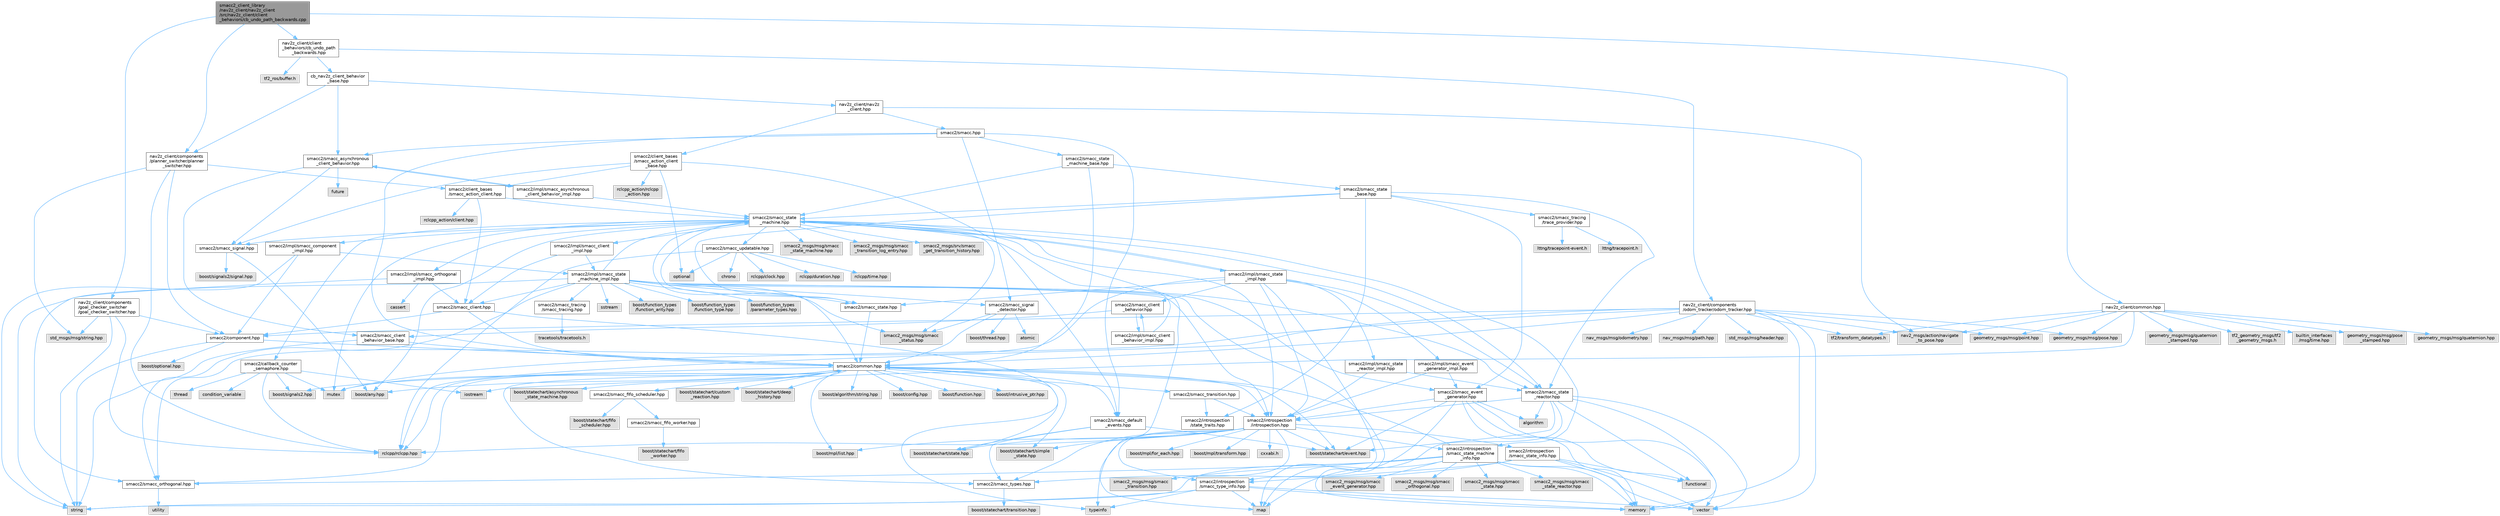 digraph "smacc2_client_library/nav2z_client/nav2z_client/src/nav2z_client/client_behaviors/cb_undo_path_backwards.cpp"
{
 // LATEX_PDF_SIZE
  bgcolor="transparent";
  edge [fontname=Helvetica,fontsize=10,labelfontname=Helvetica,labelfontsize=10];
  node [fontname=Helvetica,fontsize=10,shape=box,height=0.2,width=0.4];
  Node1 [label="smacc2_client_library\l/nav2z_client/nav2z_client\l/src/nav2z_client/client\l_behaviors/cb_undo_path_backwards.cpp",height=0.2,width=0.4,color="gray40", fillcolor="grey60", style="filled", fontcolor="black",tooltip=" "];
  Node1 -> Node2 [color="steelblue1",style="solid"];
  Node2 [label="nav2z_client/client\l_behaviors/cb_undo_path\l_backwards.hpp",height=0.2,width=0.4,color="grey40", fillcolor="white", style="filled",URL="$cb__undo__path__backwards_8hpp.html",tooltip=" "];
  Node2 -> Node3 [color="steelblue1",style="solid"];
  Node3 [label="tf2_ros/buffer.h",height=0.2,width=0.4,color="grey60", fillcolor="#E0E0E0", style="filled",tooltip=" "];
  Node2 -> Node4 [color="steelblue1",style="solid"];
  Node4 [label="nav2z_client/components\l/odom_tracker/odom_tracker.hpp",height=0.2,width=0.4,color="grey40", fillcolor="white", style="filled",URL="$odom__tracker_8hpp.html",tooltip=" "];
  Node4 -> Node5 [color="steelblue1",style="solid"];
  Node5 [label="tf2/transform_datatypes.h",height=0.2,width=0.4,color="grey60", fillcolor="#E0E0E0", style="filled",tooltip=" "];
  Node4 -> Node6 [color="steelblue1",style="solid"];
  Node6 [label="smacc2/common.hpp",height=0.2,width=0.4,color="grey40", fillcolor="white", style="filled",URL="$include_2smacc2_2common_8hpp.html",tooltip=" "];
  Node6 -> Node7 [color="steelblue1",style="solid"];
  Node7 [label="boost/statechart/asynchronous\l_state_machine.hpp",height=0.2,width=0.4,color="grey60", fillcolor="#E0E0E0", style="filled",tooltip=" "];
  Node6 -> Node8 [color="steelblue1",style="solid"];
  Node8 [label="boost/statechart/custom\l_reaction.hpp",height=0.2,width=0.4,color="grey60", fillcolor="#E0E0E0", style="filled",tooltip=" "];
  Node6 -> Node9 [color="steelblue1",style="solid"];
  Node9 [label="boost/statechart/deep\l_history.hpp",height=0.2,width=0.4,color="grey60", fillcolor="#E0E0E0", style="filled",tooltip=" "];
  Node6 -> Node10 [color="steelblue1",style="solid"];
  Node10 [label="boost/statechart/event.hpp",height=0.2,width=0.4,color="grey60", fillcolor="#E0E0E0", style="filled",tooltip=" "];
  Node6 -> Node11 [color="steelblue1",style="solid"];
  Node11 [label="boost/statechart/simple\l_state.hpp",height=0.2,width=0.4,color="grey60", fillcolor="#E0E0E0", style="filled",tooltip=" "];
  Node6 -> Node12 [color="steelblue1",style="solid"];
  Node12 [label="boost/statechart/state.hpp",height=0.2,width=0.4,color="grey60", fillcolor="#E0E0E0", style="filled",tooltip=" "];
  Node6 -> Node13 [color="steelblue1",style="solid"];
  Node13 [label="boost/algorithm/string.hpp",height=0.2,width=0.4,color="grey60", fillcolor="#E0E0E0", style="filled",tooltip=" "];
  Node6 -> Node14 [color="steelblue1",style="solid"];
  Node14 [label="boost/any.hpp",height=0.2,width=0.4,color="grey60", fillcolor="#E0E0E0", style="filled",tooltip=" "];
  Node6 -> Node15 [color="steelblue1",style="solid"];
  Node15 [label="boost/config.hpp",height=0.2,width=0.4,color="grey60", fillcolor="#E0E0E0", style="filled",tooltip=" "];
  Node6 -> Node16 [color="steelblue1",style="solid"];
  Node16 [label="boost/function.hpp",height=0.2,width=0.4,color="grey60", fillcolor="#E0E0E0", style="filled",tooltip=" "];
  Node6 -> Node17 [color="steelblue1",style="solid"];
  Node17 [label="boost/intrusive_ptr.hpp",height=0.2,width=0.4,color="grey60", fillcolor="#E0E0E0", style="filled",tooltip=" "];
  Node6 -> Node18 [color="steelblue1",style="solid"];
  Node18 [label="boost/mpl/list.hpp",height=0.2,width=0.4,color="grey60", fillcolor="#E0E0E0", style="filled",tooltip=" "];
  Node6 -> Node19 [color="steelblue1",style="solid"];
  Node19 [label="boost/signals2.hpp",height=0.2,width=0.4,color="grey60", fillcolor="#E0E0E0", style="filled",tooltip=" "];
  Node6 -> Node20 [color="steelblue1",style="solid"];
  Node20 [label="mutex",height=0.2,width=0.4,color="grey60", fillcolor="#E0E0E0", style="filled",tooltip=" "];
  Node6 -> Node21 [color="steelblue1",style="solid"];
  Node21 [label="rclcpp/rclcpp.hpp",height=0.2,width=0.4,color="grey60", fillcolor="#E0E0E0", style="filled",tooltip=" "];
  Node6 -> Node22 [color="steelblue1",style="solid"];
  Node22 [label="smacc2/introspection\l/introspection.hpp",height=0.2,width=0.4,color="grey40", fillcolor="white", style="filled",URL="$introspection_8hpp.html",tooltip=" "];
  Node22 -> Node10 [color="steelblue1",style="solid"];
  Node22 -> Node11 [color="steelblue1",style="solid"];
  Node22 -> Node12 [color="steelblue1",style="solid"];
  Node22 -> Node23 [color="steelblue1",style="solid"];
  Node23 [label="boost/mpl/for_each.hpp",height=0.2,width=0.4,color="grey60", fillcolor="#E0E0E0", style="filled",tooltip=" "];
  Node22 -> Node18 [color="steelblue1",style="solid"];
  Node22 -> Node24 [color="steelblue1",style="solid"];
  Node24 [label="boost/mpl/transform.hpp",height=0.2,width=0.4,color="grey60", fillcolor="#E0E0E0", style="filled",tooltip=" "];
  Node22 -> Node21 [color="steelblue1",style="solid"];
  Node22 -> Node25 [color="steelblue1",style="solid"];
  Node25 [label="typeinfo",height=0.2,width=0.4,color="grey60", fillcolor="#E0E0E0", style="filled",tooltip=" "];
  Node22 -> Node26 [color="steelblue1",style="solid"];
  Node26 [label="smacc2/introspection\l/smacc_state_info.hpp",height=0.2,width=0.4,color="grey40", fillcolor="white", style="filled",URL="$smacc__state__info_8hpp.html",tooltip=" "];
  Node26 -> Node27 [color="steelblue1",style="solid"];
  Node27 [label="functional",height=0.2,width=0.4,color="grey60", fillcolor="#E0E0E0", style="filled",tooltip=" "];
  Node26 -> Node28 [color="steelblue1",style="solid"];
  Node28 [label="memory",height=0.2,width=0.4,color="grey60", fillcolor="#E0E0E0", style="filled",tooltip=" "];
  Node26 -> Node29 [color="steelblue1",style="solid"];
  Node29 [label="smacc2/introspection\l/smacc_type_info.hpp",height=0.2,width=0.4,color="grey40", fillcolor="white", style="filled",URL="$smacc__type__info_8hpp.html",tooltip=" "];
  Node29 -> Node30 [color="steelblue1",style="solid"];
  Node30 [label="map",height=0.2,width=0.4,color="grey60", fillcolor="#E0E0E0", style="filled",tooltip=" "];
  Node29 -> Node28 [color="steelblue1",style="solid"];
  Node29 -> Node31 [color="steelblue1",style="solid"];
  Node31 [label="string",height=0.2,width=0.4,color="grey60", fillcolor="#E0E0E0", style="filled",tooltip=" "];
  Node29 -> Node25 [color="steelblue1",style="solid"];
  Node29 -> Node32 [color="steelblue1",style="solid"];
  Node32 [label="vector",height=0.2,width=0.4,color="grey60", fillcolor="#E0E0E0", style="filled",tooltip=" "];
  Node26 -> Node33 [color="steelblue1",style="solid"];
  Node33 [label="smacc2/smacc_types.hpp",height=0.2,width=0.4,color="grey40", fillcolor="white", style="filled",URL="$smacc__types_8hpp.html",tooltip=" "];
  Node33 -> Node34 [color="steelblue1",style="solid"];
  Node34 [label="boost/statechart/transition.hpp",height=0.2,width=0.4,color="grey60", fillcolor="#E0E0E0", style="filled",tooltip=" "];
  Node26 -> Node32 [color="steelblue1",style="solid"];
  Node22 -> Node29 [color="steelblue1",style="solid"];
  Node22 -> Node33 [color="steelblue1",style="solid"];
  Node22 -> Node35 [color="steelblue1",style="solid"];
  Node35 [label="cxxabi.h",height=0.2,width=0.4,color="grey60", fillcolor="#E0E0E0", style="filled",tooltip=" "];
  Node22 -> Node36 [color="steelblue1",style="solid"];
  Node36 [label="smacc2_msgs/msg/smacc\l_transition.hpp",height=0.2,width=0.4,color="grey60", fillcolor="#E0E0E0", style="filled",tooltip=" "];
  Node22 -> Node37 [color="steelblue1",style="solid"];
  Node37 [label="smacc2/introspection\l/smacc_state_machine\l_info.hpp",height=0.2,width=0.4,color="grey40", fillcolor="white", style="filled",URL="$smacc__state__machine__info_8hpp.html",tooltip=" "];
  Node37 -> Node30 [color="steelblue1",style="solid"];
  Node37 -> Node28 [color="steelblue1",style="solid"];
  Node37 -> Node31 [color="steelblue1",style="solid"];
  Node37 -> Node32 [color="steelblue1",style="solid"];
  Node37 -> Node6 [color="steelblue1",style="solid"];
  Node37 -> Node38 [color="steelblue1",style="solid"];
  Node38 [label="smacc2/smacc_orthogonal.hpp",height=0.2,width=0.4,color="grey40", fillcolor="white", style="filled",URL="$smacc__orthogonal_8hpp.html",tooltip=" "];
  Node38 -> Node6 [color="steelblue1",style="solid"];
  Node38 -> Node39 [color="steelblue1",style="solid"];
  Node39 [label="utility",height=0.2,width=0.4,color="grey60", fillcolor="#E0E0E0", style="filled",tooltip=" "];
  Node37 -> Node40 [color="steelblue1",style="solid"];
  Node40 [label="smacc2_msgs/msg/smacc\l_event_generator.hpp",height=0.2,width=0.4,color="grey60", fillcolor="#E0E0E0", style="filled",tooltip=" "];
  Node37 -> Node41 [color="steelblue1",style="solid"];
  Node41 [label="smacc2_msgs/msg/smacc\l_orthogonal.hpp",height=0.2,width=0.4,color="grey60", fillcolor="#E0E0E0", style="filled",tooltip=" "];
  Node37 -> Node42 [color="steelblue1",style="solid"];
  Node42 [label="smacc2_msgs/msg/smacc\l_state.hpp",height=0.2,width=0.4,color="grey60", fillcolor="#E0E0E0", style="filled",tooltip=" "];
  Node37 -> Node43 [color="steelblue1",style="solid"];
  Node43 [label="smacc2_msgs/msg/smacc\l_state_reactor.hpp",height=0.2,width=0.4,color="grey60", fillcolor="#E0E0E0", style="filled",tooltip=" "];
  Node37 -> Node36 [color="steelblue1",style="solid"];
  Node6 -> Node44 [color="steelblue1",style="solid"];
  Node44 [label="smacc2/smacc_fifo_scheduler.hpp",height=0.2,width=0.4,color="grey40", fillcolor="white", style="filled",URL="$smacc__fifo__scheduler_8hpp.html",tooltip=" "];
  Node44 -> Node45 [color="steelblue1",style="solid"];
  Node45 [label="boost/statechart/fifo\l_scheduler.hpp",height=0.2,width=0.4,color="grey60", fillcolor="#E0E0E0", style="filled",tooltip=" "];
  Node44 -> Node46 [color="steelblue1",style="solid"];
  Node46 [label="smacc2/smacc_fifo_worker.hpp",height=0.2,width=0.4,color="grey40", fillcolor="white", style="filled",URL="$smacc__fifo__worker_8hpp.html",tooltip=" "];
  Node46 -> Node47 [color="steelblue1",style="solid"];
  Node47 [label="boost/statechart/fifo\l_worker.hpp",height=0.2,width=0.4,color="grey60", fillcolor="#E0E0E0", style="filled",tooltip=" "];
  Node6 -> Node33 [color="steelblue1",style="solid"];
  Node6 -> Node48 [color="steelblue1",style="solid"];
  Node48 [label="smacc2/smacc_default\l_events.hpp",height=0.2,width=0.4,color="grey40", fillcolor="white", style="filled",URL="$smacc__default__events_8hpp.html",tooltip=" "];
  Node48 -> Node33 [color="steelblue1",style="solid"];
  Node48 -> Node10 [color="steelblue1",style="solid"];
  Node48 -> Node12 [color="steelblue1",style="solid"];
  Node6 -> Node49 [color="steelblue1",style="solid"];
  Node49 [label="smacc2/smacc_transition.hpp",height=0.2,width=0.4,color="grey40", fillcolor="white", style="filled",URL="$smacc__transition_8hpp.html",tooltip=" "];
  Node49 -> Node22 [color="steelblue1",style="solid"];
  Node49 -> Node50 [color="steelblue1",style="solid"];
  Node50 [label="smacc2/introspection\l/state_traits.hpp",height=0.2,width=0.4,color="grey40", fillcolor="white", style="filled",URL="$state__traits_8hpp.html",tooltip=" "];
  Node4 -> Node51 [color="steelblue1",style="solid"];
  Node51 [label="smacc2/component.hpp",height=0.2,width=0.4,color="grey40", fillcolor="white", style="filled",URL="$component_8hpp.html",tooltip=" "];
  Node51 -> Node31 [color="steelblue1",style="solid"];
  Node51 -> Node52 [color="steelblue1",style="solid"];
  Node52 [label="boost/optional.hpp",height=0.2,width=0.4,color="grey60", fillcolor="#E0E0E0", style="filled",tooltip=" "];
  Node51 -> Node6 [color="steelblue1",style="solid"];
  Node4 -> Node21 [color="steelblue1",style="solid"];
  Node4 -> Node28 [color="steelblue1",style="solid"];
  Node4 -> Node20 [color="steelblue1",style="solid"];
  Node4 -> Node32 [color="steelblue1",style="solid"];
  Node4 -> Node53 [color="steelblue1",style="solid"];
  Node53 [label="geometry_msgs/msg/point.hpp",height=0.2,width=0.4,color="grey60", fillcolor="#E0E0E0", style="filled",tooltip=" "];
  Node4 -> Node54 [color="steelblue1",style="solid"];
  Node54 [label="geometry_msgs/msg/pose.hpp",height=0.2,width=0.4,color="grey60", fillcolor="#E0E0E0", style="filled",tooltip=" "];
  Node4 -> Node55 [color="steelblue1",style="solid"];
  Node55 [label="nav2_msgs/action/navigate\l_to_pose.hpp",height=0.2,width=0.4,color="grey60", fillcolor="#E0E0E0", style="filled",tooltip=" "];
  Node4 -> Node56 [color="steelblue1",style="solid"];
  Node56 [label="nav_msgs/msg/odometry.hpp",height=0.2,width=0.4,color="grey60", fillcolor="#E0E0E0", style="filled",tooltip=" "];
  Node4 -> Node57 [color="steelblue1",style="solid"];
  Node57 [label="nav_msgs/msg/path.hpp",height=0.2,width=0.4,color="grey60", fillcolor="#E0E0E0", style="filled",tooltip=" "];
  Node4 -> Node58 [color="steelblue1",style="solid"];
  Node58 [label="std_msgs/msg/header.hpp",height=0.2,width=0.4,color="grey60", fillcolor="#E0E0E0", style="filled",tooltip=" "];
  Node2 -> Node59 [color="steelblue1",style="solid"];
  Node59 [label="cb_nav2z_client_behavior\l_base.hpp",height=0.2,width=0.4,color="grey40", fillcolor="white", style="filled",URL="$cb__nav2z__client__behavior__base_8hpp.html",tooltip=" "];
  Node59 -> Node60 [color="steelblue1",style="solid"];
  Node60 [label="nav2z_client/components\l/planner_switcher/planner\l_switcher.hpp",height=0.2,width=0.4,color="grey40", fillcolor="white", style="filled",URL="$planner__switcher_8hpp.html",tooltip=" "];
  Node60 -> Node21 [color="steelblue1",style="solid"];
  Node60 -> Node61 [color="steelblue1",style="solid"];
  Node61 [label="smacc2/client_bases\l/smacc_action_client.hpp",height=0.2,width=0.4,color="grey40", fillcolor="white", style="filled",URL="$smacc__action__client_8hpp.html",tooltip=" "];
  Node61 -> Node62 [color="steelblue1",style="solid"];
  Node62 [label="smacc2/smacc_client.hpp",height=0.2,width=0.4,color="grey40", fillcolor="white", style="filled",URL="$smacc__client_8hpp.html",tooltip=" "];
  Node62 -> Node6 [color="steelblue1",style="solid"];
  Node62 -> Node51 [color="steelblue1",style="solid"];
  Node62 -> Node25 [color="steelblue1",style="solid"];
  Node61 -> Node63 [color="steelblue1",style="solid"];
  Node63 [label="smacc2/smacc_state\l_machine.hpp",height=0.2,width=0.4,color="grey40", fillcolor="white", style="filled",URL="$smacc__state__machine_8hpp.html",tooltip=" "];
  Node63 -> Node14 [color="steelblue1",style="solid"];
  Node63 -> Node30 [color="steelblue1",style="solid"];
  Node63 -> Node20 [color="steelblue1",style="solid"];
  Node63 -> Node6 [color="steelblue1",style="solid"];
  Node63 -> Node22 [color="steelblue1",style="solid"];
  Node63 -> Node37 [color="steelblue1",style="solid"];
  Node63 -> Node64 [color="steelblue1",style="solid"];
  Node64 [label="smacc2/smacc_signal.hpp",height=0.2,width=0.4,color="grey40", fillcolor="white", style="filled",URL="$smacc__signal_8hpp.html",tooltip=" "];
  Node64 -> Node14 [color="steelblue1",style="solid"];
  Node64 -> Node65 [color="steelblue1",style="solid"];
  Node65 [label="boost/signals2/signal.hpp",height=0.2,width=0.4,color="grey60", fillcolor="#E0E0E0", style="filled",tooltip=" "];
  Node63 -> Node66 [color="steelblue1",style="solid"];
  Node66 [label="smacc2/smacc_updatable.hpp",height=0.2,width=0.4,color="grey40", fillcolor="white", style="filled",URL="$smacc__updatable_8hpp.html",tooltip=" "];
  Node66 -> Node67 [color="steelblue1",style="solid"];
  Node67 [label="chrono",height=0.2,width=0.4,color="grey60", fillcolor="#E0E0E0", style="filled",tooltip=" "];
  Node66 -> Node68 [color="steelblue1",style="solid"];
  Node68 [label="optional",height=0.2,width=0.4,color="grey60", fillcolor="#E0E0E0", style="filled",tooltip=" "];
  Node66 -> Node69 [color="steelblue1",style="solid"];
  Node69 [label="rclcpp/clock.hpp",height=0.2,width=0.4,color="grey60", fillcolor="#E0E0E0", style="filled",tooltip=" "];
  Node66 -> Node70 [color="steelblue1",style="solid"];
  Node70 [label="rclcpp/duration.hpp",height=0.2,width=0.4,color="grey60", fillcolor="#E0E0E0", style="filled",tooltip=" "];
  Node66 -> Node21 [color="steelblue1",style="solid"];
  Node66 -> Node71 [color="steelblue1",style="solid"];
  Node71 [label="rclcpp/time.hpp",height=0.2,width=0.4,color="grey60", fillcolor="#E0E0E0", style="filled",tooltip=" "];
  Node63 -> Node72 [color="steelblue1",style="solid"];
  Node72 [label="smacc2_msgs/msg/smacc\l_state_machine.hpp",height=0.2,width=0.4,color="grey60", fillcolor="#E0E0E0", style="filled",tooltip=" "];
  Node63 -> Node73 [color="steelblue1",style="solid"];
  Node73 [label="smacc2_msgs/msg/smacc\l_status.hpp",height=0.2,width=0.4,color="grey60", fillcolor="#E0E0E0", style="filled",tooltip=" "];
  Node63 -> Node74 [color="steelblue1",style="solid"];
  Node74 [label="smacc2_msgs/msg/smacc\l_transition_log_entry.hpp",height=0.2,width=0.4,color="grey60", fillcolor="#E0E0E0", style="filled",tooltip=" "];
  Node63 -> Node75 [color="steelblue1",style="solid"];
  Node75 [label="smacc2_msgs/srv/smacc\l_get_transition_history.hpp",height=0.2,width=0.4,color="grey60", fillcolor="#E0E0E0", style="filled",tooltip=" "];
  Node63 -> Node76 [color="steelblue1",style="solid"];
  Node76 [label="smacc2/callback_counter\l_semaphore.hpp",height=0.2,width=0.4,color="grey40", fillcolor="white", style="filled",URL="$callback__counter__semaphore_8hpp.html",tooltip=" "];
  Node76 -> Node19 [color="steelblue1",style="solid"];
  Node76 -> Node77 [color="steelblue1",style="solid"];
  Node77 [label="condition_variable",height=0.2,width=0.4,color="grey60", fillcolor="#E0E0E0", style="filled",tooltip=" "];
  Node76 -> Node78 [color="steelblue1",style="solid"];
  Node78 [label="iostream",height=0.2,width=0.4,color="grey60", fillcolor="#E0E0E0", style="filled",tooltip=" "];
  Node76 -> Node20 [color="steelblue1",style="solid"];
  Node76 -> Node21 [color="steelblue1",style="solid"];
  Node76 -> Node79 [color="steelblue1",style="solid"];
  Node79 [label="thread",height=0.2,width=0.4,color="grey60", fillcolor="#E0E0E0", style="filled",tooltip=" "];
  Node63 -> Node80 [color="steelblue1",style="solid"];
  Node80 [label="smacc2/smacc_state.hpp",height=0.2,width=0.4,color="grey40", fillcolor="white", style="filled",URL="$smacc__state_8hpp.html",tooltip=" "];
  Node80 -> Node6 [color="steelblue1",style="solid"];
  Node63 -> Node81 [color="steelblue1",style="solid"];
  Node81 [label="smacc2/smacc_state\l_reactor.hpp",height=0.2,width=0.4,color="grey40", fillcolor="white", style="filled",URL="$smacc__state__reactor_8hpp.html",tooltip=" "];
  Node81 -> Node82 [color="steelblue1",style="solid"];
  Node82 [label="algorithm",height=0.2,width=0.4,color="grey60", fillcolor="#E0E0E0", style="filled",tooltip=" "];
  Node81 -> Node10 [color="steelblue1",style="solid"];
  Node81 -> Node27 [color="steelblue1",style="solid"];
  Node81 -> Node30 [color="steelblue1",style="solid"];
  Node81 -> Node28 [color="steelblue1",style="solid"];
  Node81 -> Node22 [color="steelblue1",style="solid"];
  Node81 -> Node32 [color="steelblue1",style="solid"];
  Node63 -> Node83 [color="steelblue1",style="solid"];
  Node83 [label="smacc2/impl/smacc_client\l_impl.hpp",height=0.2,width=0.4,color="grey40", fillcolor="white", style="filled",URL="$smacc__client__impl_8hpp.html",tooltip=" "];
  Node83 -> Node84 [color="steelblue1",style="solid"];
  Node84 [label="smacc2/impl/smacc_state\l_machine_impl.hpp",height=0.2,width=0.4,color="grey40", fillcolor="white", style="filled",URL="$smacc__state__machine__impl_8hpp.html",tooltip=" "];
  Node84 -> Node28 [color="steelblue1",style="solid"];
  Node84 -> Node85 [color="steelblue1",style="solid"];
  Node85 [label="sstream",height=0.2,width=0.4,color="grey60", fillcolor="#E0E0E0", style="filled",tooltip=" "];
  Node84 -> Node31 [color="steelblue1",style="solid"];
  Node84 -> Node22 [color="steelblue1",style="solid"];
  Node84 -> Node62 [color="steelblue1",style="solid"];
  Node84 -> Node86 [color="steelblue1",style="solid"];
  Node86 [label="smacc2/smacc_event\l_generator.hpp",height=0.2,width=0.4,color="grey40", fillcolor="white", style="filled",URL="$smacc__event__generator_8hpp.html",tooltip=" "];
  Node86 -> Node82 [color="steelblue1",style="solid"];
  Node86 -> Node10 [color="steelblue1",style="solid"];
  Node86 -> Node27 [color="steelblue1",style="solid"];
  Node86 -> Node30 [color="steelblue1",style="solid"];
  Node86 -> Node28 [color="steelblue1",style="solid"];
  Node86 -> Node22 [color="steelblue1",style="solid"];
  Node86 -> Node32 [color="steelblue1",style="solid"];
  Node84 -> Node38 [color="steelblue1",style="solid"];
  Node84 -> Node87 [color="steelblue1",style="solid"];
  Node87 [label="smacc2/smacc_signal\l_detector.hpp",height=0.2,width=0.4,color="grey40", fillcolor="white", style="filled",URL="$smacc__signal__detector_8hpp.html",tooltip=" "];
  Node87 -> Node88 [color="steelblue1",style="solid"];
  Node88 [label="atomic",height=0.2,width=0.4,color="grey60", fillcolor="#E0E0E0", style="filled",tooltip=" "];
  Node87 -> Node89 [color="steelblue1",style="solid"];
  Node89 [label="boost/thread.hpp",height=0.2,width=0.4,color="grey60", fillcolor="#E0E0E0", style="filled",tooltip=" "];
  Node87 -> Node6 [color="steelblue1",style="solid"];
  Node87 -> Node73 [color="steelblue1",style="solid"];
  Node84 -> Node80 [color="steelblue1",style="solid"];
  Node84 -> Node63 [color="steelblue1",style="solid"];
  Node84 -> Node81 [color="steelblue1",style="solid"];
  Node84 -> Node90 [color="steelblue1",style="solid"];
  Node90 [label="boost/function_types\l/function_arity.hpp",height=0.2,width=0.4,color="grey60", fillcolor="#E0E0E0", style="filled",tooltip=" "];
  Node84 -> Node91 [color="steelblue1",style="solid"];
  Node91 [label="boost/function_types\l/function_type.hpp",height=0.2,width=0.4,color="grey60", fillcolor="#E0E0E0", style="filled",tooltip=" "];
  Node84 -> Node92 [color="steelblue1",style="solid"];
  Node92 [label="boost/function_types\l/parameter_types.hpp",height=0.2,width=0.4,color="grey60", fillcolor="#E0E0E0", style="filled",tooltip=" "];
  Node84 -> Node93 [color="steelblue1",style="solid"];
  Node93 [label="smacc2/smacc_tracing\l/smacc_tracing.hpp",height=0.2,width=0.4,color="grey40", fillcolor="white", style="filled",URL="$smacc__tracing_8hpp.html",tooltip=" "];
  Node93 -> Node94 [color="steelblue1",style="solid"];
  Node94 [label="tracetools/tracetools.h",height=0.2,width=0.4,color="grey60", fillcolor="#E0E0E0", style="filled",tooltip=" "];
  Node84 -> Node73 [color="steelblue1",style="solid"];
  Node83 -> Node62 [color="steelblue1",style="solid"];
  Node63 -> Node95 [color="steelblue1",style="solid"];
  Node95 [label="smacc2/impl/smacc_component\l_impl.hpp",height=0.2,width=0.4,color="grey40", fillcolor="white", style="filled",URL="$smacc__component__impl_8hpp.html",tooltip=" "];
  Node95 -> Node31 [color="steelblue1",style="solid"];
  Node95 -> Node51 [color="steelblue1",style="solid"];
  Node95 -> Node84 [color="steelblue1",style="solid"];
  Node63 -> Node96 [color="steelblue1",style="solid"];
  Node96 [label="smacc2/impl/smacc_orthogonal\l_impl.hpp",height=0.2,width=0.4,color="grey40", fillcolor="white", style="filled",URL="$smacc__orthogonal__impl_8hpp.html",tooltip=" "];
  Node96 -> Node97 [color="steelblue1",style="solid"];
  Node97 [label="cassert",height=0.2,width=0.4,color="grey60", fillcolor="#E0E0E0", style="filled",tooltip=" "];
  Node96 -> Node62 [color="steelblue1",style="solid"];
  Node96 -> Node38 [color="steelblue1",style="solid"];
  Node63 -> Node98 [color="steelblue1",style="solid"];
  Node98 [label="smacc2/impl/smacc_state\l_impl.hpp",height=0.2,width=0.4,color="grey40", fillcolor="white", style="filled",URL="$smacc__state__impl_8hpp.html",tooltip=" "];
  Node98 -> Node22 [color="steelblue1",style="solid"];
  Node98 -> Node99 [color="steelblue1",style="solid"];
  Node99 [label="smacc2/smacc_client\l_behavior.hpp",height=0.2,width=0.4,color="grey40", fillcolor="white", style="filled",URL="$smacc__client__behavior_8hpp.html",tooltip=" "];
  Node99 -> Node100 [color="steelblue1",style="solid"];
  Node100 [label="smacc2/smacc_client\l_behavior_base.hpp",height=0.2,width=0.4,color="grey40", fillcolor="white", style="filled",URL="$smacc__client__behavior__base_8hpp.html",tooltip=" "];
  Node100 -> Node31 [color="steelblue1",style="solid"];
  Node100 -> Node6 [color="steelblue1",style="solid"];
  Node99 -> Node101 [color="steelblue1",style="solid"];
  Node101 [label="smacc2/impl/smacc_client\l_behavior_impl.hpp",height=0.2,width=0.4,color="grey40", fillcolor="white", style="filled",URL="$smacc__client__behavior__impl_8hpp.html",tooltip=" "];
  Node101 -> Node99 [color="steelblue1",style="solid"];
  Node101 -> Node63 [color="steelblue1",style="solid"];
  Node98 -> Node38 [color="steelblue1",style="solid"];
  Node98 -> Node80 [color="steelblue1",style="solid"];
  Node98 -> Node81 [color="steelblue1",style="solid"];
  Node98 -> Node29 [color="steelblue1",style="solid"];
  Node98 -> Node63 [color="steelblue1",style="solid"];
  Node98 -> Node102 [color="steelblue1",style="solid"];
  Node102 [label="smacc2/impl/smacc_event\l_generator_impl.hpp",height=0.2,width=0.4,color="grey40", fillcolor="white", style="filled",URL="$smacc__event__generator__impl_8hpp.html",tooltip=" "];
  Node102 -> Node22 [color="steelblue1",style="solid"];
  Node102 -> Node86 [color="steelblue1",style="solid"];
  Node98 -> Node103 [color="steelblue1",style="solid"];
  Node103 [label="smacc2/impl/smacc_state\l_reactor_impl.hpp",height=0.2,width=0.4,color="grey40", fillcolor="white", style="filled",URL="$smacc__state__reactor__impl_8hpp.html",tooltip=" "];
  Node103 -> Node22 [color="steelblue1",style="solid"];
  Node103 -> Node81 [color="steelblue1",style="solid"];
  Node61 -> Node104 [color="steelblue1",style="solid"];
  Node104 [label="rclcpp_action/client.hpp",height=0.2,width=0.4,color="grey60", fillcolor="#E0E0E0", style="filled",tooltip=" "];
  Node60 -> Node51 [color="steelblue1",style="solid"];
  Node60 -> Node105 [color="steelblue1",style="solid"];
  Node105 [label="std_msgs/msg/string.hpp",height=0.2,width=0.4,color="grey60", fillcolor="#E0E0E0", style="filled",tooltip=" "];
  Node59 -> Node106 [color="steelblue1",style="solid"];
  Node106 [label="nav2z_client/nav2z\l_client.hpp",height=0.2,width=0.4,color="grey40", fillcolor="white", style="filled",URL="$nav2z__client_8hpp.html",tooltip=" "];
  Node106 -> Node107 [color="steelblue1",style="solid"];
  Node107 [label="smacc2/client_bases\l/smacc_action_client\l_base.hpp",height=0.2,width=0.4,color="grey40", fillcolor="white", style="filled",URL="$smacc__action__client__base_8hpp.html",tooltip=" "];
  Node107 -> Node61 [color="steelblue1",style="solid"];
  Node107 -> Node48 [color="steelblue1",style="solid"];
  Node107 -> Node64 [color="steelblue1",style="solid"];
  Node107 -> Node68 [color="steelblue1",style="solid"];
  Node107 -> Node108 [color="steelblue1",style="solid"];
  Node108 [label="rclcpp_action/rclcpp\l_action.hpp",height=0.2,width=0.4,color="grey60", fillcolor="#E0E0E0", style="filled",tooltip=" "];
  Node106 -> Node109 [color="steelblue1",style="solid"];
  Node109 [label="smacc2/smacc.hpp",height=0.2,width=0.4,color="grey40", fillcolor="white", style="filled",URL="$smacc_8hpp.html",tooltip=" "];
  Node109 -> Node6 [color="steelblue1",style="solid"];
  Node109 -> Node110 [color="steelblue1",style="solid"];
  Node110 [label="smacc2/smacc_asynchronous\l_client_behavior.hpp",height=0.2,width=0.4,color="grey40", fillcolor="white", style="filled",URL="$smacc__asynchronous__client__behavior_8hpp.html",tooltip=" "];
  Node110 -> Node111 [color="steelblue1",style="solid"];
  Node111 [label="future",height=0.2,width=0.4,color="grey60", fillcolor="#E0E0E0", style="filled",tooltip=" "];
  Node110 -> Node100 [color="steelblue1",style="solid"];
  Node110 -> Node64 [color="steelblue1",style="solid"];
  Node110 -> Node112 [color="steelblue1",style="solid"];
  Node112 [label="smacc2/impl/smacc_asynchronous\l_client_behavior_impl.hpp",height=0.2,width=0.4,color="grey40", fillcolor="white", style="filled",URL="$smacc__asynchronous__client__behavior__impl_8hpp.html",tooltip=" "];
  Node112 -> Node110 [color="steelblue1",style="solid"];
  Node112 -> Node63 [color="steelblue1",style="solid"];
  Node109 -> Node48 [color="steelblue1",style="solid"];
  Node109 -> Node87 [color="steelblue1",style="solid"];
  Node109 -> Node113 [color="steelblue1",style="solid"];
  Node113 [label="smacc2/smacc_state\l_machine_base.hpp",height=0.2,width=0.4,color="grey40", fillcolor="white", style="filled",URL="$smacc__state__machine__base_8hpp.html",tooltip=" "];
  Node113 -> Node6 [color="steelblue1",style="solid"];
  Node113 -> Node114 [color="steelblue1",style="solid"];
  Node114 [label="smacc2/smacc_state\l_base.hpp",height=0.2,width=0.4,color="grey40", fillcolor="white", style="filled",URL="$smacc__state__base_8hpp.html",tooltip=" "];
  Node114 -> Node50 [color="steelblue1",style="solid"];
  Node114 -> Node86 [color="steelblue1",style="solid"];
  Node114 -> Node80 [color="steelblue1",style="solid"];
  Node114 -> Node63 [color="steelblue1",style="solid"];
  Node114 -> Node81 [color="steelblue1",style="solid"];
  Node114 -> Node115 [color="steelblue1",style="solid"];
  Node115 [label="smacc2/smacc_tracing\l/trace_provider.hpp",height=0.2,width=0.4,color="grey40", fillcolor="white", style="filled",URL="$trace__provider_8hpp.html",tooltip=" "];
  Node115 -> Node116 [color="steelblue1",style="solid"];
  Node116 [label="lttng/tracepoint.h",height=0.2,width=0.4,color="grey60", fillcolor="#E0E0E0", style="filled",tooltip=" "];
  Node115 -> Node117 [color="steelblue1",style="solid"];
  Node117 [label="lttng/tracepoint-event.h",height=0.2,width=0.4,color="grey60", fillcolor="#E0E0E0", style="filled",tooltip=" "];
  Node113 -> Node63 [color="steelblue1",style="solid"];
  Node106 -> Node55 [color="steelblue1",style="solid"];
  Node59 -> Node110 [color="steelblue1",style="solid"];
  Node1 -> Node118 [color="steelblue1",style="solid"];
  Node118 [label="nav2z_client/common.hpp",height=0.2,width=0.4,color="grey40", fillcolor="white", style="filled",URL="$client__library_2nav2z__client_2nav2z__client_2include_2nav2z__client_2common_8hpp.html",tooltip=" "];
  Node118 -> Node78 [color="steelblue1",style="solid"];
  Node118 -> Node5 [color="steelblue1",style="solid"];
  Node118 -> Node119 [color="steelblue1",style="solid"];
  Node119 [label="tf2_geometry_msgs/tf2\l_geometry_msgs.h",height=0.2,width=0.4,color="grey60", fillcolor="#E0E0E0", style="filled",tooltip=" "];
  Node118 -> Node120 [color="steelblue1",style="solid"];
  Node120 [label="builtin_interfaces\l/msg/time.hpp",height=0.2,width=0.4,color="grey60", fillcolor="#E0E0E0", style="filled",tooltip=" "];
  Node118 -> Node53 [color="steelblue1",style="solid"];
  Node118 -> Node54 [color="steelblue1",style="solid"];
  Node118 -> Node121 [color="steelblue1",style="solid"];
  Node121 [label="geometry_msgs/msg/pose\l_stamped.hpp",height=0.2,width=0.4,color="grey60", fillcolor="#E0E0E0", style="filled",tooltip=" "];
  Node118 -> Node122 [color="steelblue1",style="solid"];
  Node122 [label="geometry_msgs/msg/quaternion.hpp",height=0.2,width=0.4,color="grey60", fillcolor="#E0E0E0", style="filled",tooltip=" "];
  Node118 -> Node123 [color="steelblue1",style="solid"];
  Node123 [label="geometry_msgs/msg/quaternion\l_stamped.hpp",height=0.2,width=0.4,color="grey60", fillcolor="#E0E0E0", style="filled",tooltip=" "];
  Node118 -> Node55 [color="steelblue1",style="solid"];
  Node1 -> Node124 [color="steelblue1",style="solid"];
  Node124 [label="nav2z_client/components\l/goal_checker_switcher\l/goal_checker_switcher.hpp",height=0.2,width=0.4,color="grey40", fillcolor="white", style="filled",URL="$goal__checker__switcher_8hpp.html",tooltip=" "];
  Node124 -> Node31 [color="steelblue1",style="solid"];
  Node124 -> Node21 [color="steelblue1",style="solid"];
  Node124 -> Node51 [color="steelblue1",style="solid"];
  Node124 -> Node105 [color="steelblue1",style="solid"];
  Node1 -> Node60 [color="steelblue1",style="solid"];
}
